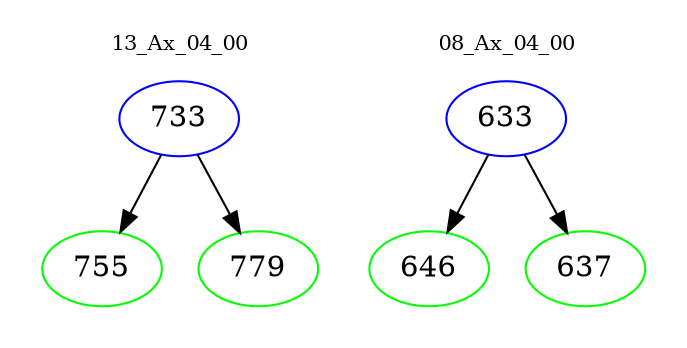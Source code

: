 digraph{
subgraph cluster_0 {
color = white
label = "13_Ax_04_00";
fontsize=10;
T0_733 [label="733", color="blue"]
T0_733 -> T0_755 [color="black"]
T0_755 [label="755", color="green"]
T0_733 -> T0_779 [color="black"]
T0_779 [label="779", color="green"]
}
subgraph cluster_1 {
color = white
label = "08_Ax_04_00";
fontsize=10;
T1_633 [label="633", color="blue"]
T1_633 -> T1_646 [color="black"]
T1_646 [label="646", color="green"]
T1_633 -> T1_637 [color="black"]
T1_637 [label="637", color="green"]
}
}
